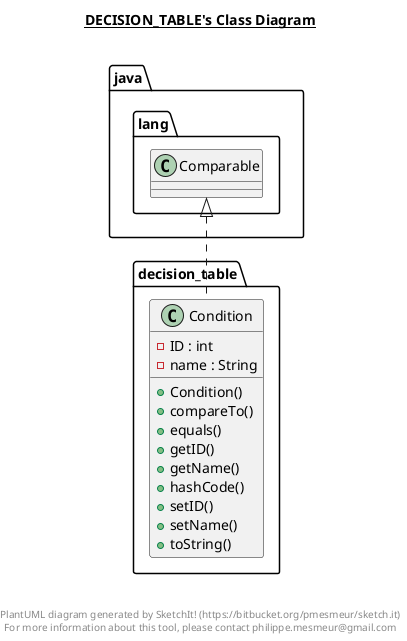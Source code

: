 @startuml

title __DECISION_TABLE's Class Diagram__\n

    namespace decision_table {
      class decision_table.Condition {
                 - ID : int
                 - name : String
                 + Condition()
                 + compareTo()
                 + equals()
                 + getID()
                 + getName()
                 + hashCode()
                 + setID()
                 + setName()
                 + toString()
      }
  }


  decision_table.Condition .up.|> java.lang.Comparable

right footer


PlantUML diagram generated by SketchIt! (https://bitbucket.org/pmesmeur/sketch.it)
For more information about this tool, please contact philippe.mesmeur@gmail.com
endfooter

@enduml
@startuml
'https://plantuml.com/class-diagram

abstract class AbstractList
abstract AbstractCollection
interface List
interface Collection

List <|-- AbstractList
Collection <|-- AbstractCollection

Collection <|- List
AbstractCollection <|- AbstractList
AbstractList <|-- ArrayList

class ArrayList {
Object[] elementData
size()
}

enum TimeUnit {
DAYS
HOURS
MINUTES
}

@enduml